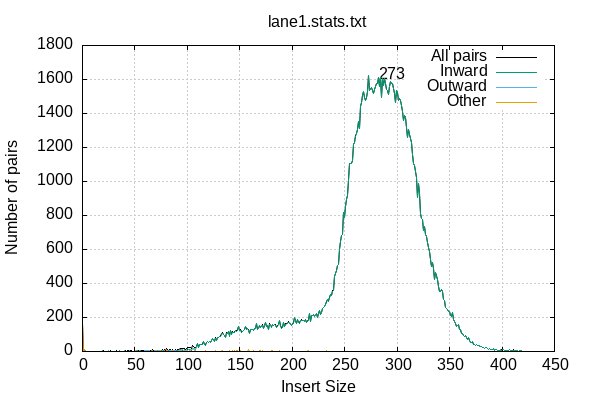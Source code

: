 
            set terminal png size 600,400 truecolor
            set output "plot/insert-size.png"
            set grid xtics ytics y2tics back lc rgb "#cccccc"
            set rmargin 5
            set label sprintf("%d",273) at 273+10,1625
            set ylabel  "Number of pairs"
            set xlabel  "Insert Size"
            set title "lane1.stats.txt" noenhanced
            plot \
                '-' with lines lc rgb 'black' title 'All pairs', \
                '-' with lines title 'Inward', \
                '-' with lines title 'Outward', \
                '-' with lines title 'Other'
        0	167
1	0
2	11
3	3
4	1
5	2
6	0
7	0
8	0
9	0
10	0
11	1
12	1
13	0
14	1
15	1
16	0
17	0
18	0
19	7
20	5
21	2
22	0
23	2
24	0
25	3
26	1
27	4
28	2
29	2
30	0
31	2
32	3
33	0
34	2
35	5
36	2
37	2
38	0
39	0
40	6
41	4
42	0
43	3
44	3
45	7
46	4
47	3
48	2
49	1
50	2
51	7
52	5
53	4
54	5
55	4
56	3
57	3
58	3
59	4
60	7
61	4
62	7
63	7
64	4
65	3
66	2
67	9
68	5
69	7
70	6
71	7
72	8
73	7
74	6
75	7
76	10
77	5
78	13
79	4
80	17
81	14
82	7
83	10
84	13
85	8
86	12
87	8
88	7
89	9
90	6
91	11
92	14
93	19
94	20
95	18
96	15
97	17
98	14
99	15
100	22
101	24
102	23
103	26
104	19
105	33
106	32
107	26
108	24
109	30
110	49
111	25
112	41
113	40
114	46
115	60
116	44
117	41
118	53
119	59
120	55
121	60
122	52
123	66
124	79
125	71
126	60
127	83
128	64
129	85
130	83
131	89
132	93
133	111
134	100
135	95
136	81
137	109
138	108
139	116
140	93
141	124
142	104
143	117
144	114
145	116
146	125
147	122
148	129
149	147
150	123
151	128
152	115
153	120
154	129
155	147
156	134
157	136
158	130
159	105
160	127
161	129
162	131
163	126
164	133
165	134
166	165
167	129
168	134
169	154
170	143
171	146
172	158
173	135
174	171
175	146
176	151
177	131
178	162
179	151
180	145
181	160
182	153
183	157
184	156
185	144
186	150
187	160
188	183
189	150
190	139
191	144
192	171
193	146
194	163
195	164
196	174
197	163
198	167
199	155
200	160
201	168
202	199
203	185
204	167
205	190
206	170
207	168
208	182
209	186
210	183
211	183
212	174
213	191
214	173
215	188
216	226
217	179
218	214
219	212
220	220
221	205
222	209
223	224
224	199
225	223
226	242
227	218
228	230
229	250
230	258
231	264
232	275
233	294
234	308
235	298
236	334
237	331
238	356
239	357
240	439
241	460
242	478
243	508
244	514
245	600
246	648
247	685
248	687
249	815
250	789
251	851
252	895
253	915
254	1004
255	1103
256	1105
257	1124
258	1220
259	1229
260	1268
261	1284
262	1303
263	1354
264	1313
265	1442
266	1466
267	1505
268	1531
269	1493
270	1474
271	1496
272	1527
273	1625
274	1535
275	1546
276	1553
277	1515
278	1541
279	1557
280	1579
281	1576
282	1614
283	1560
284	1610
285	1495
286	1608
287	1563
288	1606
289	1577
290	1543
291	1537
292	1511
293	1560
294	1589
295	1577
296	1578
297	1517
298	1467
299	1535
300	1523
301	1474
302	1489
303	1474
304	1448
305	1412
306	1359
307	1390
308	1379
309	1318
310	1257
311	1304
312	1274
313	1255
314	1228
315	1157
316	1103
317	1096
318	1021
319	907
320	989
321	928
322	812
323	785
324	779
325	710
326	736
327	688
328	674
329	644
330	610
331	589
332	543
333	502
334	522
335	487
336	421
337	463
338	421
339	385
340	352
341	353
342	362
343	352
344	307
345	301
346	257
347	250
348	249
349	234
350	238
351	212
352	204
353	227
354	189
355	177
356	163
357	149
358	160
359	128
360	131
361	105
362	103
363	94
364	87
365	96
366	81
367	71
368	83
369	65
370	55
371	55
372	56
373	43
374	43
375	33
376	40
377	37
378	34
379	29
380	30
381	24
382	22
383	19
384	25
385	22
386	19
387	13
388	16
389	14
390	14
391	10
392	15
393	7
394	12
395	11
396	6
397	8
398	8
399	9
400	9
401	13
402	4
403	8
404	4
405	5
406	8
407	11
408	3
409	6
410	4
411	9
412	2
413	4
414	4
415	6
416	2
417	4
418	4
419	7
end
0	0
1	0
2	0
3	0
4	0
5	0
6	0
7	0
8	0
9	0
10	0
11	0
12	0
13	0
14	0
15	0
16	0
17	0
18	0
19	5
20	2
21	1
22	0
23	0
24	0
25	0
26	0
27	2
28	0
29	0
30	0
31	0
32	1
33	0
34	1
35	3
36	0
37	1
38	0
39	0
40	1
41	1
42	0
43	0
44	2
45	3
46	0
47	0
48	1
49	1
50	0
51	1
52	3
53	2
54	0
55	3
56	0
57	0
58	0
59	0
60	1
61	0
62	3
63	3
64	0
65	1
66	2
67	3
68	1
69	3
70	3
71	0
72	3
73	2
74	1
75	3
76	2
77	3
78	3
79	2
80	7
81	7
82	5
83	4
84	6
85	2
86	7
87	3
88	2
89	5
90	4
91	8
92	7
93	10
94	8
95	7
96	7
97	9
98	7
99	4
100	16
101	9
102	14
103	9
104	7
105	15
106	17
107	5
108	14
109	28
110	47
111	24
112	40
113	40
114	43
115	59
116	44
117	36
118	51
119	58
120	54
121	57
122	50
123	64
124	77
125	68
126	60
127	79
128	63
129	83
130	81
131	89
132	91
133	106
134	99
135	93
136	80
137	108
138	106
139	116
140	90
141	122
142	102
143	114
144	112
145	111
146	123
147	118
148	126
149	145
150	122
151	125
152	114
153	120
154	129
155	146
156	132
157	135
158	121
159	103
160	127
161	128
162	130
163	123
164	133
165	134
166	163
167	129
168	134
169	150
170	140
171	146
172	154
173	133
174	170
175	146
176	151
177	131
178	160
179	151
180	142
181	156
182	152
183	157
184	154
185	143
186	149
187	159
188	180
189	149
190	138
191	144
192	171
193	145
194	161
195	162
196	173
197	163
198	167
199	154
200	160
201	167
202	199
203	183
204	167
205	190
206	169
207	167
208	180
209	185
210	183
211	183
212	174
213	190
214	173
215	185
216	224
217	178
218	212
219	212
220	220
221	204
222	209
223	224
224	199
225	221
226	241
227	217
228	228
229	250
230	257
231	264
232	274
233	290
234	306
235	297
236	334
237	331
238	355
239	356
240	439
241	459
242	478
243	508
244	514
245	600
246	646
247	685
248	687
249	815
250	789
251	850
252	895
253	915
254	1004
255	1103
256	1105
257	1124
258	1220
259	1229
260	1267
261	1284
262	1303
263	1353
264	1313
265	1442
266	1465
267	1504
268	1531
269	1493
270	1474
271	1496
272	1526
273	1625
274	1535
275	1546
276	1553
277	1515
278	1541
279	1557
280	1578
281	1576
282	1614
283	1560
284	1610
285	1495
286	1608
287	1563
288	1606
289	1577
290	1543
291	1537
292	1511
293	1560
294	1589
295	1577
296	1578
297	1517
298	1467
299	1535
300	1523
301	1474
302	1489
303	1474
304	1448
305	1412
306	1359
307	1390
308	1378
309	1318
310	1257
311	1304
312	1274
313	1255
314	1228
315	1157
316	1103
317	1096
318	1021
319	907
320	988
321	928
322	812
323	785
324	779
325	710
326	736
327	688
328	674
329	644
330	610
331	589
332	543
333	502
334	522
335	487
336	421
337	463
338	421
339	385
340	351
341	353
342	362
343	352
344	307
345	301
346	257
347	250
348	249
349	234
350	238
351	212
352	204
353	227
354	189
355	177
356	163
357	149
358	160
359	128
360	131
361	105
362	103
363	94
364	87
365	96
366	81
367	71
368	83
369	65
370	55
371	55
372	56
373	43
374	43
375	33
376	40
377	37
378	34
379	28
380	30
381	24
382	22
383	19
384	24
385	22
386	19
387	12
388	16
389	14
390	14
391	10
392	15
393	7
394	12
395	11
396	6
397	8
398	8
399	8
400	9
401	13
402	4
403	8
404	4
405	5
406	8
407	10
408	3
409	6
410	4
411	8
412	2
413	4
414	4
415	6
416	2
417	4
418	4
419	7
end
0	0
1	0
2	1
3	0
4	0
5	0
6	0
7	0
8	0
9	0
10	0
11	1
12	0
13	0
14	1
15	1
16	0
17	0
18	0
19	1
20	2
21	0
22	0
23	1
24	0
25	3
26	1
27	1
28	1
29	0
30	0
31	1
32	1
33	0
34	0
35	0
36	1
37	1
38	0
39	0
40	3
41	2
42	0
43	2
44	0
45	3
46	2
47	1
48	1
49	0
50	2
51	3
52	2
53	2
54	3
55	0
56	1
57	1
58	2
59	4
60	4
61	4
62	4
63	4
64	3
65	1
66	0
67	3
68	2
69	3
70	3
71	2
72	4
73	4
74	2
75	2
76	6
77	2
78	7
79	2
80	7
81	4
82	2
83	5
84	5
85	6
86	2
87	3
88	3
89	3
90	1
91	2
92	5
93	8
94	9
95	11
96	6
97	7
98	4
99	8
100	6
101	14
102	8
103	14
104	11
105	17
106	15
107	17
108	6
109	0
110	0
111	0
112	0
113	0
114	1
115	0
116	0
117	0
118	0
119	0
120	0
121	1
122	0
123	0
124	0
125	1
126	0
127	0
128	0
129	0
130	0
131	0
132	0
133	0
134	0
135	0
136	0
137	0
138	0
139	0
140	0
141	0
142	0
143	0
144	0
145	1
146	0
147	0
148	0
149	0
150	0
151	0
152	0
153	0
154	0
155	0
156	0
157	0
158	0
159	0
160	0
161	0
162	0
163	0
164	0
165	0
166	0
167	0
168	0
169	0
170	0
171	0
172	0
173	0
174	0
175	0
176	0
177	0
178	0
179	0
180	0
181	0
182	0
183	0
184	0
185	0
186	0
187	0
188	0
189	0
190	0
191	0
192	0
193	0
194	0
195	0
196	0
197	0
198	0
199	1
200	0
201	0
202	0
203	1
204	0
205	0
206	0
207	0
208	0
209	0
210	0
211	0
212	0
213	0
214	0
215	0
216	1
217	0
218	0
219	0
220	0
221	1
222	0
223	0
224	0
225	0
226	1
227	0
228	1
229	0
230	0
231	0
232	0
233	0
234	2
235	0
236	0
237	0
238	0
239	0
240	0
241	0
242	0
243	0
244	0
245	0
246	0
247	0
248	0
249	0
250	0
251	0
252	0
253	0
254	0
255	0
256	0
257	0
258	0
259	0
260	0
261	0
262	0
263	1
264	0
265	0
266	0
267	0
268	0
269	0
270	0
271	0
272	0
273	0
274	0
275	0
276	0
277	0
278	0
279	0
280	0
281	0
282	0
283	0
284	0
285	0
286	0
287	0
288	0
289	0
290	0
291	0
292	0
293	0
294	0
295	0
296	0
297	0
298	0
299	0
300	0
301	0
302	0
303	0
304	0
305	0
306	0
307	0
308	1
309	0
310	0
311	0
312	0
313	0
314	0
315	0
316	0
317	0
318	0
319	0
320	0
321	0
322	0
323	0
324	0
325	0
326	0
327	0
328	0
329	0
330	0
331	0
332	0
333	0
334	0
335	0
336	0
337	0
338	0
339	0
340	1
341	0
342	0
343	0
344	0
345	0
346	0
347	0
348	0
349	0
350	0
351	0
352	0
353	0
354	0
355	0
356	0
357	0
358	0
359	0
360	0
361	0
362	0
363	0
364	0
365	0
366	0
367	0
368	0
369	0
370	0
371	0
372	0
373	0
374	0
375	0
376	0
377	0
378	0
379	0
380	0
381	0
382	0
383	0
384	0
385	0
386	0
387	0
388	0
389	0
390	0
391	0
392	0
393	0
394	0
395	0
396	0
397	0
398	0
399	1
400	0
401	0
402	0
403	0
404	0
405	0
406	0
407	0
408	0
409	0
410	0
411	0
412	0
413	0
414	0
415	0
416	0
417	0
418	0
419	0
end
0	167
1	0
2	10
3	3
4	1
5	2
6	0
7	0
8	0
9	0
10	0
11	0
12	1
13	0
14	0
15	0
16	0
17	0
18	0
19	1
20	1
21	1
22	0
23	1
24	0
25	0
26	0
27	1
28	1
29	2
30	0
31	1
32	1
33	0
34	1
35	2
36	1
37	0
38	0
39	0
40	2
41	1
42	0
43	1
44	1
45	1
46	2
47	2
48	0
49	0
50	0
51	3
52	0
53	0
54	2
55	1
56	2
57	2
58	1
59	0
60	2
61	0
62	0
63	0
64	1
65	1
66	0
67	3
68	2
69	1
70	0
71	5
72	1
73	1
74	3
75	2
76	2
77	0
78	3
79	0
80	3
81	3
82	0
83	1
84	2
85	0
86	3
87	2
88	2
89	1
90	1
91	1
92	2
93	1
94	3
95	0
96	2
97	1
98	3
99	3
100	0
101	1
102	1
103	3
104	1
105	1
106	0
107	4
108	4
109	2
110	2
111	1
112	1
113	0
114	2
115	1
116	0
117	5
118	2
119	1
120	1
121	2
122	2
123	2
124	2
125	2
126	0
127	4
128	1
129	2
130	2
131	0
132	2
133	5
134	1
135	2
136	1
137	1
138	2
139	0
140	3
141	2
142	2
143	3
144	2
145	4
146	2
147	4
148	3
149	2
150	1
151	3
152	1
153	0
154	0
155	1
156	2
157	1
158	9
159	2
160	0
161	1
162	1
163	3
164	0
165	0
166	2
167	0
168	0
169	4
170	3
171	0
172	4
173	2
174	1
175	0
176	0
177	0
178	2
179	0
180	3
181	4
182	1
183	0
184	2
185	1
186	1
187	1
188	3
189	1
190	1
191	0
192	0
193	1
194	2
195	2
196	1
197	0
198	0
199	0
200	0
201	1
202	0
203	1
204	0
205	0
206	1
207	1
208	2
209	1
210	0
211	0
212	0
213	1
214	0
215	3
216	1
217	1
218	2
219	0
220	0
221	0
222	0
223	0
224	0
225	2
226	0
227	1
228	1
229	0
230	1
231	0
232	1
233	4
234	0
235	1
236	0
237	0
238	1
239	1
240	0
241	1
242	0
243	0
244	0
245	0
246	2
247	0
248	0
249	0
250	0
251	1
252	0
253	0
254	0
255	0
256	0
257	0
258	0
259	0
260	1
261	0
262	0
263	0
264	0
265	0
266	1
267	1
268	0
269	0
270	0
271	0
272	1
273	0
274	0
275	0
276	0
277	0
278	0
279	0
280	1
281	0
282	0
283	0
284	0
285	0
286	0
287	0
288	0
289	0
290	0
291	0
292	0
293	0
294	0
295	0
296	0
297	0
298	0
299	0
300	0
301	0
302	0
303	0
304	0
305	0
306	0
307	0
308	0
309	0
310	0
311	0
312	0
313	0
314	0
315	0
316	0
317	0
318	0
319	0
320	1
321	0
322	0
323	0
324	0
325	0
326	0
327	0
328	0
329	0
330	0
331	0
332	0
333	0
334	0
335	0
336	0
337	0
338	0
339	0
340	0
341	0
342	0
343	0
344	0
345	0
346	0
347	0
348	0
349	0
350	0
351	0
352	0
353	0
354	0
355	0
356	0
357	0
358	0
359	0
360	0
361	0
362	0
363	0
364	0
365	0
366	0
367	0
368	0
369	0
370	0
371	0
372	0
373	0
374	0
375	0
376	0
377	0
378	0
379	1
380	0
381	0
382	0
383	0
384	1
385	0
386	0
387	1
388	0
389	0
390	0
391	0
392	0
393	0
394	0
395	0
396	0
397	0
398	0
399	0
400	0
401	0
402	0
403	0
404	0
405	0
406	0
407	1
408	0
409	0
410	0
411	1
412	0
413	0
414	0
415	0
416	0
417	0
418	0
419	0
end
